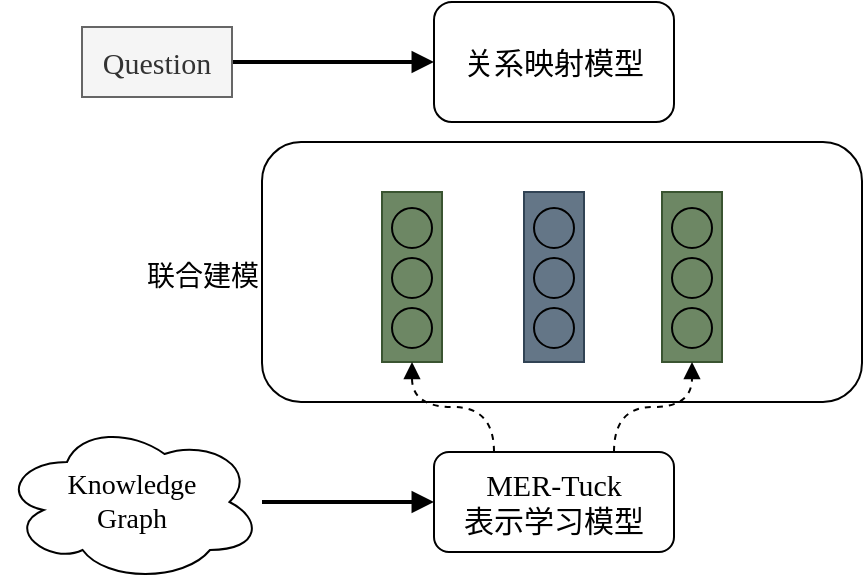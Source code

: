 <mxfile version="20.5.1" type="github">
  <diagram id="IfTFJkg9AgPDvEeqJ4sV" name="第 1 页">
    <mxGraphModel dx="1094" dy="744" grid="1" gridSize="10" guides="1" tooltips="1" connect="1" arrows="1" fold="1" page="1" pageScale="1" pageWidth="827" pageHeight="1169" math="0" shadow="0">
      <root>
        <mxCell id="0" />
        <mxCell id="1" parent="0" />
        <mxCell id="3BbyAPpDiJHyQR64XtiH-46" value="" style="rounded=1;whiteSpace=wrap;html=1;strokeColor=#000000;fontFamily=Times New Roman;fontSize=14;" vertex="1" parent="1">
          <mxGeometry x="240" y="230" width="300" height="130" as="geometry" />
        </mxCell>
        <mxCell id="3BbyAPpDiJHyQR64XtiH-26" value="" style="group;fillColor=#6d8764;strokeColor=#3A5431;fontColor=#ffffff;fontFamily=Times New Roman;" vertex="1" connectable="0" parent="1">
          <mxGeometry x="300" y="255" width="30" height="85" as="geometry" />
        </mxCell>
        <mxCell id="3BbyAPpDiJHyQR64XtiH-2" value="" style="rounded=0;whiteSpace=wrap;html=1;fillColor=#6d8764;strokeColor=#3A5431;fontColor=#ffffff;fontFamily=Times New Roman;" vertex="1" parent="3BbyAPpDiJHyQR64XtiH-26">
          <mxGeometry width="30" height="85" as="geometry" />
        </mxCell>
        <mxCell id="3BbyAPpDiJHyQR64XtiH-5" value="" style="ellipse;whiteSpace=wrap;html=1;aspect=fixed;fillColor=#6d8764;fontColor=#ffffff;strokeColor=#000000;fontFamily=Times New Roman;" vertex="1" parent="3BbyAPpDiJHyQR64XtiH-26">
          <mxGeometry x="5" y="8" width="20" height="20" as="geometry" />
        </mxCell>
        <mxCell id="3BbyAPpDiJHyQR64XtiH-6" value="" style="ellipse;whiteSpace=wrap;html=1;aspect=fixed;fillColor=#6d8764;fontColor=#ffffff;strokeColor=#000000;fontFamily=Times New Roman;" vertex="1" parent="3BbyAPpDiJHyQR64XtiH-26">
          <mxGeometry x="5" y="33" width="20" height="20" as="geometry" />
        </mxCell>
        <mxCell id="3BbyAPpDiJHyQR64XtiH-7" value="" style="ellipse;whiteSpace=wrap;html=1;aspect=fixed;fillColor=#6d8764;fontColor=#ffffff;strokeColor=#000000;fontFamily=Times New Roman;" vertex="1" parent="3BbyAPpDiJHyQR64XtiH-26">
          <mxGeometry x="5" y="58" width="20" height="20" as="geometry" />
        </mxCell>
        <mxCell id="3BbyAPpDiJHyQR64XtiH-27" value="" style="group;fillColor=#647687;strokeColor=#314354;fontFamily=Times New Roman;" vertex="1" connectable="0" parent="1">
          <mxGeometry x="371" y="255" width="30" height="85" as="geometry" />
        </mxCell>
        <mxCell id="3BbyAPpDiJHyQR64XtiH-22" value="" style="rounded=0;whiteSpace=wrap;html=1;fillColor=#647687;strokeColor=#314354;fontFamily=Times New Roman;" vertex="1" parent="3BbyAPpDiJHyQR64XtiH-27">
          <mxGeometry width="30" height="85" as="geometry" />
        </mxCell>
        <mxCell id="3BbyAPpDiJHyQR64XtiH-23" value="" style="ellipse;whiteSpace=wrap;html=1;aspect=fixed;fillColor=#647687;strokeColor=#000000;fontFamily=Times New Roman;" vertex="1" parent="3BbyAPpDiJHyQR64XtiH-27">
          <mxGeometry x="5" y="8" width="20" height="20" as="geometry" />
        </mxCell>
        <mxCell id="3BbyAPpDiJHyQR64XtiH-24" value="" style="ellipse;whiteSpace=wrap;html=1;aspect=fixed;fillColor=#647687;strokeColor=#000000;fontFamily=Times New Roman;" vertex="1" parent="3BbyAPpDiJHyQR64XtiH-27">
          <mxGeometry x="5" y="33" width="20" height="20" as="geometry" />
        </mxCell>
        <mxCell id="3BbyAPpDiJHyQR64XtiH-25" value="" style="ellipse;whiteSpace=wrap;html=1;aspect=fixed;fillColor=#647687;strokeColor=#000000;fontFamily=Times New Roman;" vertex="1" parent="3BbyAPpDiJHyQR64XtiH-27">
          <mxGeometry x="5" y="58" width="20" height="20" as="geometry" />
        </mxCell>
        <mxCell id="3BbyAPpDiJHyQR64XtiH-28" value="" style="group;fillColor=#6d8764;strokeColor=#3A5431;fontFamily=Times New Roman;" vertex="1" connectable="0" parent="1">
          <mxGeometry x="440" y="255" width="30" height="85" as="geometry" />
        </mxCell>
        <mxCell id="3BbyAPpDiJHyQR64XtiH-29" value="" style="rounded=0;whiteSpace=wrap;html=1;fillColor=#6d8764;strokeColor=#3A5431;fontFamily=Times New Roman;" vertex="1" parent="3BbyAPpDiJHyQR64XtiH-28">
          <mxGeometry width="30" height="85" as="geometry" />
        </mxCell>
        <mxCell id="3BbyAPpDiJHyQR64XtiH-30" value="" style="ellipse;whiteSpace=wrap;html=1;aspect=fixed;fillColor=#6d8764;strokeColor=#000000;fontFamily=Times New Roman;" vertex="1" parent="3BbyAPpDiJHyQR64XtiH-28">
          <mxGeometry x="5" y="8" width="20" height="20" as="geometry" />
        </mxCell>
        <mxCell id="3BbyAPpDiJHyQR64XtiH-31" value="" style="ellipse;whiteSpace=wrap;html=1;aspect=fixed;fillColor=#6d8764;strokeColor=#000000;fontFamily=Times New Roman;" vertex="1" parent="3BbyAPpDiJHyQR64XtiH-28">
          <mxGeometry x="5" y="33" width="20" height="20" as="geometry" />
        </mxCell>
        <mxCell id="3BbyAPpDiJHyQR64XtiH-32" value="" style="ellipse;whiteSpace=wrap;html=1;aspect=fixed;fillColor=#6d8764;strokeColor=#000000;fontFamily=Times New Roman;" vertex="1" parent="3BbyAPpDiJHyQR64XtiH-28">
          <mxGeometry x="5" y="58" width="20" height="20" as="geometry" />
        </mxCell>
        <mxCell id="3BbyAPpDiJHyQR64XtiH-37" value="" style="edgeStyle=orthogonalEdgeStyle;rounded=0;orthogonalLoop=1;jettySize=auto;html=1;fontFamily=Times New Roman;endArrow=block;endFill=1;strokeWidth=2;" edge="1" parent="1" source="3BbyAPpDiJHyQR64XtiH-35" target="3BbyAPpDiJHyQR64XtiH-36">
          <mxGeometry relative="1" as="geometry" />
        </mxCell>
        <mxCell id="3BbyAPpDiJHyQR64XtiH-35" value="Knowledge &lt;br&gt;Graph" style="ellipse;shape=cloud;whiteSpace=wrap;html=1;strokeColor=#000000;fontFamily=Times New Roman;fontSize=14;" vertex="1" parent="1">
          <mxGeometry x="110" y="370" width="130" height="80" as="geometry" />
        </mxCell>
        <mxCell id="3BbyAPpDiJHyQR64XtiH-50" style="edgeStyle=orthogonalEdgeStyle;rounded=0;orthogonalLoop=1;jettySize=auto;html=1;exitX=0.25;exitY=0;exitDx=0;exitDy=0;entryX=0.5;entryY=1;entryDx=0;entryDy=0;strokeWidth=1;fontFamily=Times New Roman;fontSize=14;endArrow=block;endFill=1;curved=1;dashed=1;" edge="1" parent="1" source="3BbyAPpDiJHyQR64XtiH-36" target="3BbyAPpDiJHyQR64XtiH-2">
          <mxGeometry relative="1" as="geometry" />
        </mxCell>
        <mxCell id="3BbyAPpDiJHyQR64XtiH-51" style="edgeStyle=orthogonalEdgeStyle;rounded=0;orthogonalLoop=1;jettySize=auto;html=1;exitX=0.75;exitY=0;exitDx=0;exitDy=0;entryX=0.5;entryY=1;entryDx=0;entryDy=0;strokeWidth=1;fontFamily=Times New Roman;fontSize=14;endArrow=block;endFill=1;curved=1;dashed=1;" edge="1" parent="1" source="3BbyAPpDiJHyQR64XtiH-36" target="3BbyAPpDiJHyQR64XtiH-29">
          <mxGeometry relative="1" as="geometry" />
        </mxCell>
        <mxCell id="3BbyAPpDiJHyQR64XtiH-36" value="MER-Tuck&lt;br&gt;表示学习模型" style="rounded=1;whiteSpace=wrap;html=1;strokeColor=#000000;fontFamily=Times New Roman;fontSize=15;" vertex="1" parent="1">
          <mxGeometry x="326" y="385" width="120" height="50" as="geometry" />
        </mxCell>
        <mxCell id="3BbyAPpDiJHyQR64XtiH-38" value="&lt;font style=&quot;font-size: 15px;&quot;&gt;关系映射模型&lt;/font&gt;" style="rounded=1;whiteSpace=wrap;html=1;strokeColor=#000000;fontFamily=Times New Roman;" vertex="1" parent="1">
          <mxGeometry x="326" y="160" width="120" height="60" as="geometry" />
        </mxCell>
        <mxCell id="3BbyAPpDiJHyQR64XtiH-40" value="" style="edgeStyle=orthogonalEdgeStyle;rounded=0;orthogonalLoop=1;jettySize=auto;html=1;fontFamily=Times New Roman;endArrow=block;endFill=1;strokeWidth=2;" edge="1" parent="1" source="3BbyAPpDiJHyQR64XtiH-39" target="3BbyAPpDiJHyQR64XtiH-38">
          <mxGeometry relative="1" as="geometry" />
        </mxCell>
        <mxCell id="3BbyAPpDiJHyQR64XtiH-39" value="&lt;font style=&quot;font-size: 15px;&quot;&gt;Question&lt;/font&gt;" style="rounded=0;whiteSpace=wrap;html=1;strokeColor=#666666;fillColor=#f5f5f5;fontColor=#333333;fontFamily=Times New Roman;" vertex="1" parent="1">
          <mxGeometry x="150" y="172.5" width="75" height="35" as="geometry" />
        </mxCell>
        <mxCell id="3BbyAPpDiJHyQR64XtiH-47" value="联合建模" style="text;html=1;align=center;verticalAlign=middle;resizable=0;points=[];autosize=1;strokeColor=none;fillColor=none;fontSize=14;fontFamily=Times New Roman;" vertex="1" parent="1">
          <mxGeometry x="170" y="282.5" width="80" height="30" as="geometry" />
        </mxCell>
      </root>
    </mxGraphModel>
  </diagram>
</mxfile>
